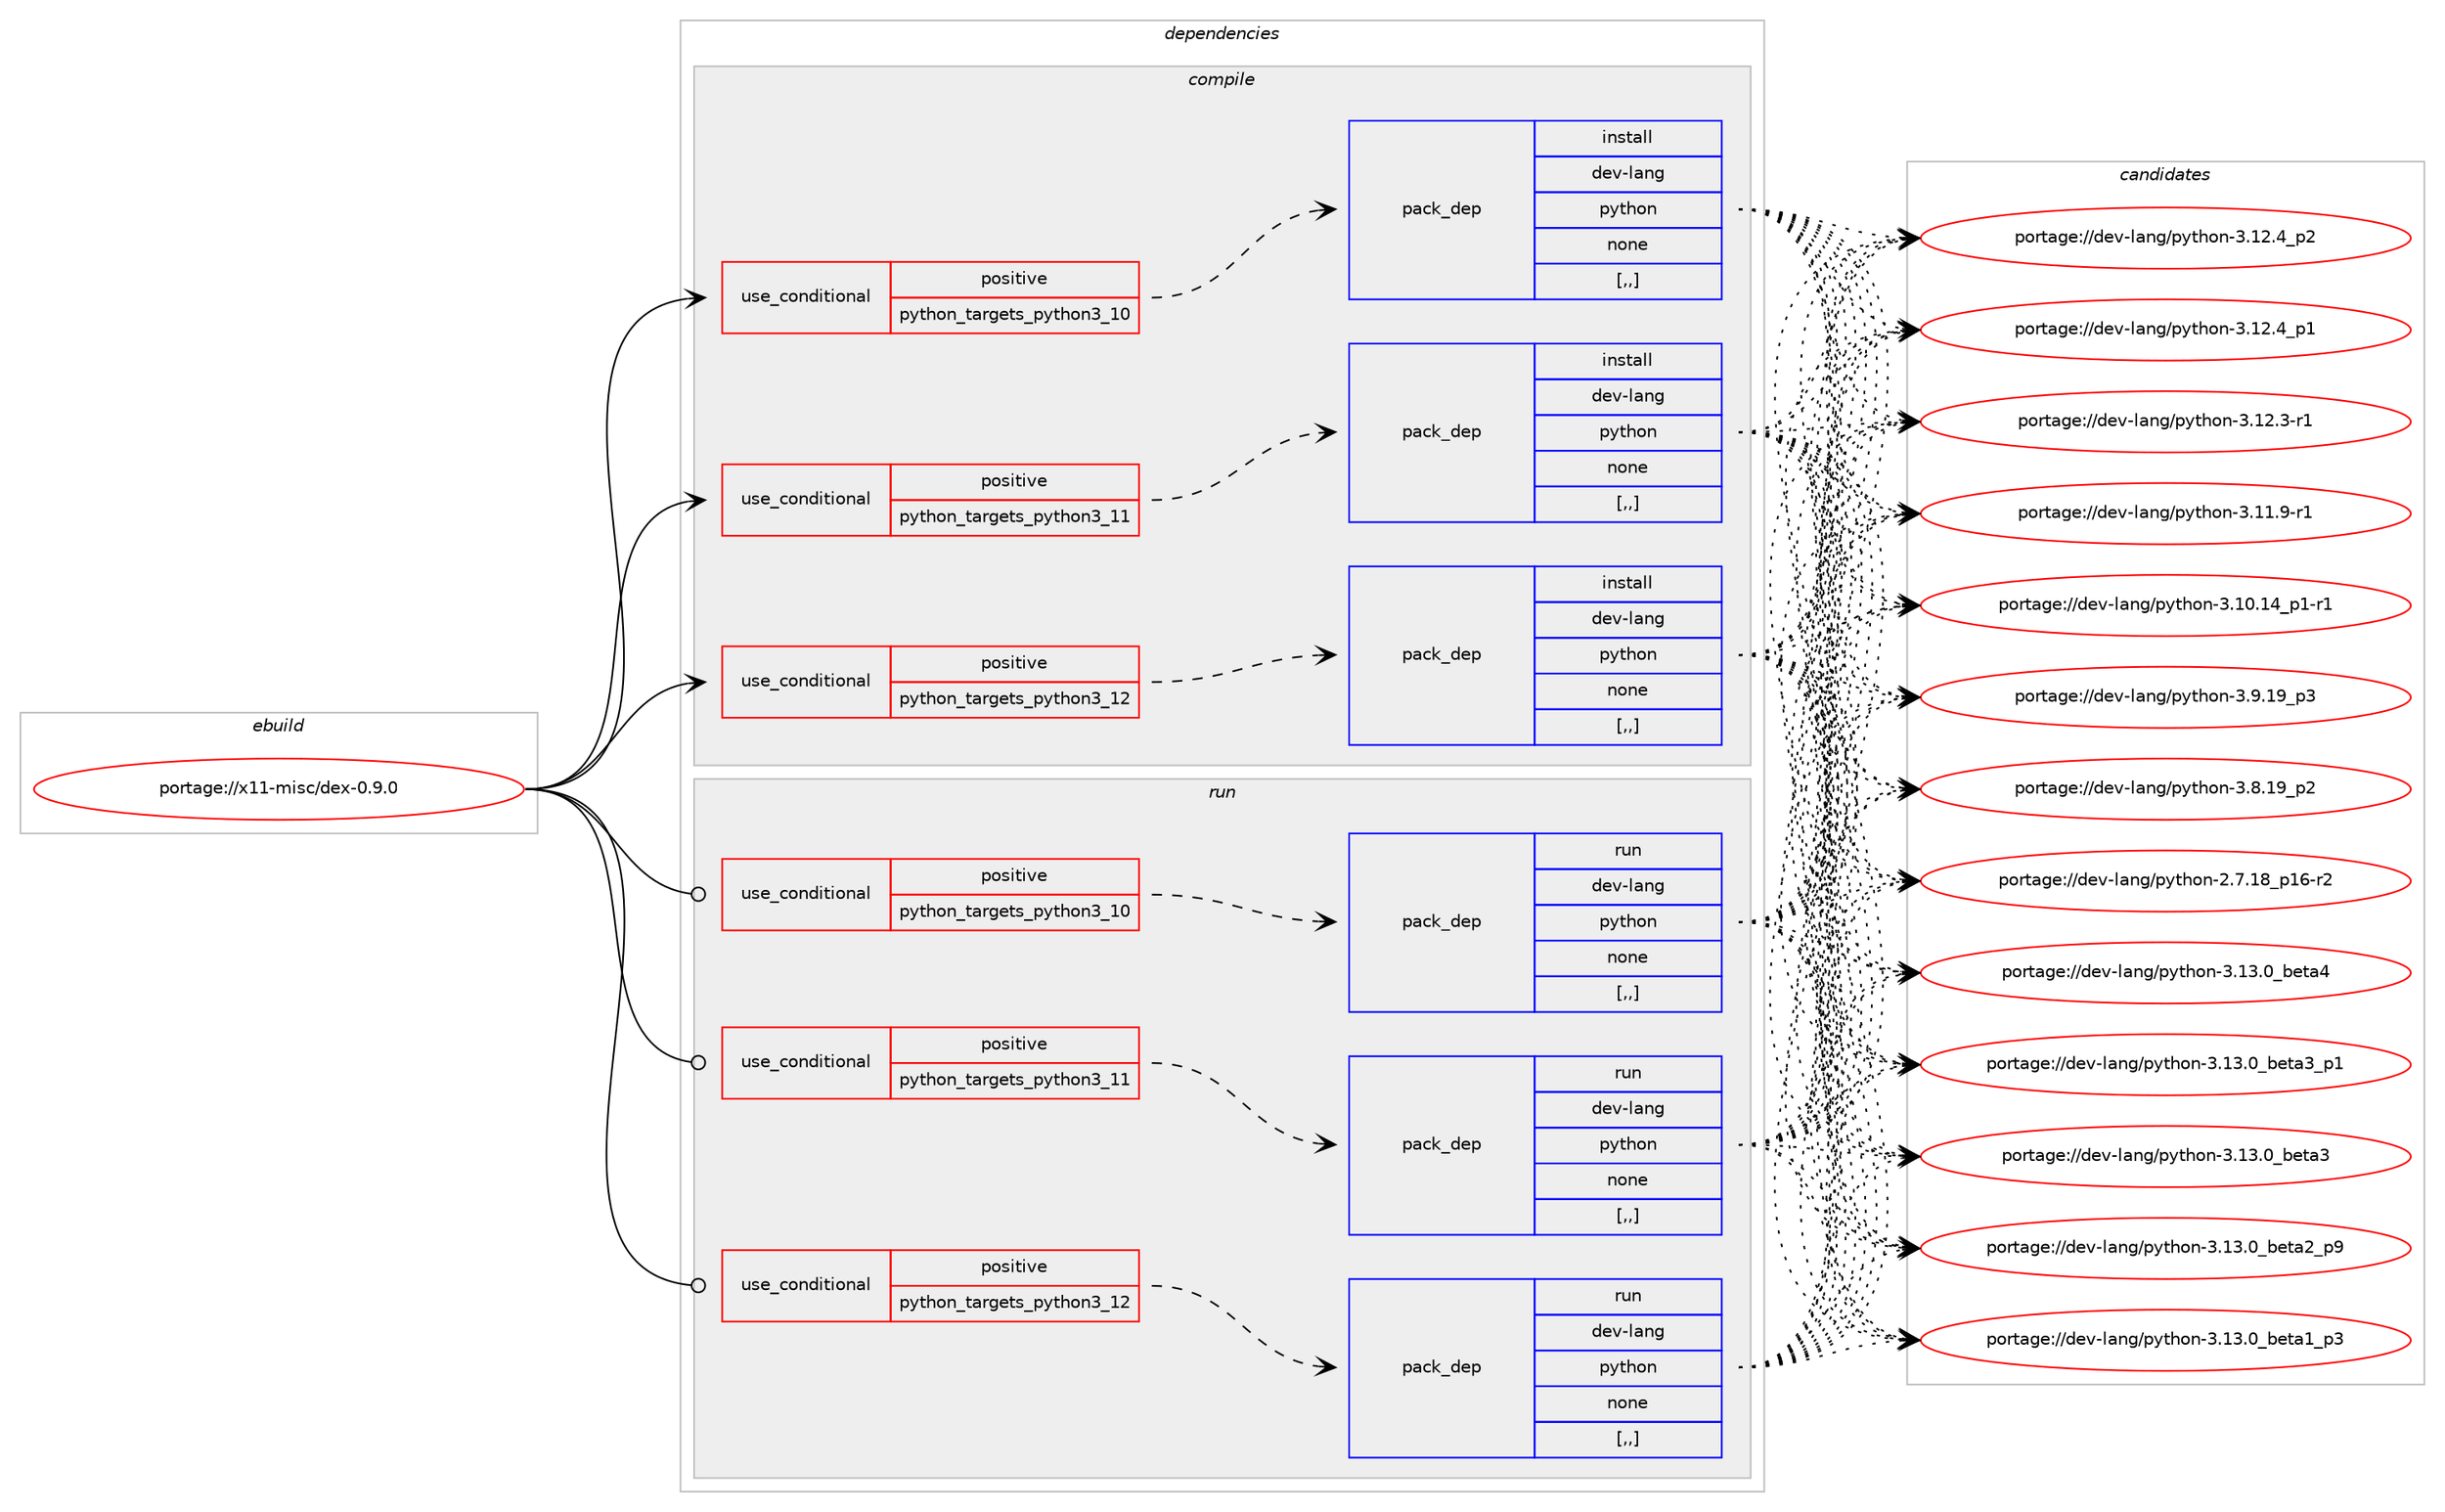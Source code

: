 digraph prolog {

# *************
# Graph options
# *************

newrank=true;
concentrate=true;
compound=true;
graph [rankdir=LR,fontname=Helvetica,fontsize=10,ranksep=1.5];#, ranksep=2.5, nodesep=0.2];
edge  [arrowhead=vee];
node  [fontname=Helvetica,fontsize=10];

# **********
# The ebuild
# **********

subgraph cluster_leftcol {
color=gray;
label=<<i>ebuild</i>>;
id [label="portage://x11-misc/dex-0.9.0", color=red, width=4, href="../x11-misc/dex-0.9.0.svg"];
}

# ****************
# The dependencies
# ****************

subgraph cluster_midcol {
color=gray;
label=<<i>dependencies</i>>;
subgraph cluster_compile {
fillcolor="#eeeeee";
style=filled;
label=<<i>compile</i>>;
subgraph cond122150 {
dependency460071 [label=<<TABLE BORDER="0" CELLBORDER="1" CELLSPACING="0" CELLPADDING="4"><TR><TD ROWSPAN="3" CELLPADDING="10">use_conditional</TD></TR><TR><TD>positive</TD></TR><TR><TD>python_targets_python3_10</TD></TR></TABLE>>, shape=none, color=red];
subgraph pack334538 {
dependency460072 [label=<<TABLE BORDER="0" CELLBORDER="1" CELLSPACING="0" CELLPADDING="4" WIDTH="220"><TR><TD ROWSPAN="6" CELLPADDING="30">pack_dep</TD></TR><TR><TD WIDTH="110">install</TD></TR><TR><TD>dev-lang</TD></TR><TR><TD>python</TD></TR><TR><TD>none</TD></TR><TR><TD>[,,]</TD></TR></TABLE>>, shape=none, color=blue];
}
dependency460071:e -> dependency460072:w [weight=20,style="dashed",arrowhead="vee"];
}
id:e -> dependency460071:w [weight=20,style="solid",arrowhead="vee"];
subgraph cond122151 {
dependency460073 [label=<<TABLE BORDER="0" CELLBORDER="1" CELLSPACING="0" CELLPADDING="4"><TR><TD ROWSPAN="3" CELLPADDING="10">use_conditional</TD></TR><TR><TD>positive</TD></TR><TR><TD>python_targets_python3_11</TD></TR></TABLE>>, shape=none, color=red];
subgraph pack334539 {
dependency460074 [label=<<TABLE BORDER="0" CELLBORDER="1" CELLSPACING="0" CELLPADDING="4" WIDTH="220"><TR><TD ROWSPAN="6" CELLPADDING="30">pack_dep</TD></TR><TR><TD WIDTH="110">install</TD></TR><TR><TD>dev-lang</TD></TR><TR><TD>python</TD></TR><TR><TD>none</TD></TR><TR><TD>[,,]</TD></TR></TABLE>>, shape=none, color=blue];
}
dependency460073:e -> dependency460074:w [weight=20,style="dashed",arrowhead="vee"];
}
id:e -> dependency460073:w [weight=20,style="solid",arrowhead="vee"];
subgraph cond122152 {
dependency460075 [label=<<TABLE BORDER="0" CELLBORDER="1" CELLSPACING="0" CELLPADDING="4"><TR><TD ROWSPAN="3" CELLPADDING="10">use_conditional</TD></TR><TR><TD>positive</TD></TR><TR><TD>python_targets_python3_12</TD></TR></TABLE>>, shape=none, color=red];
subgraph pack334540 {
dependency460076 [label=<<TABLE BORDER="0" CELLBORDER="1" CELLSPACING="0" CELLPADDING="4" WIDTH="220"><TR><TD ROWSPAN="6" CELLPADDING="30">pack_dep</TD></TR><TR><TD WIDTH="110">install</TD></TR><TR><TD>dev-lang</TD></TR><TR><TD>python</TD></TR><TR><TD>none</TD></TR><TR><TD>[,,]</TD></TR></TABLE>>, shape=none, color=blue];
}
dependency460075:e -> dependency460076:w [weight=20,style="dashed",arrowhead="vee"];
}
id:e -> dependency460075:w [weight=20,style="solid",arrowhead="vee"];
}
subgraph cluster_compileandrun {
fillcolor="#eeeeee";
style=filled;
label=<<i>compile and run</i>>;
}
subgraph cluster_run {
fillcolor="#eeeeee";
style=filled;
label=<<i>run</i>>;
subgraph cond122153 {
dependency460077 [label=<<TABLE BORDER="0" CELLBORDER="1" CELLSPACING="0" CELLPADDING="4"><TR><TD ROWSPAN="3" CELLPADDING="10">use_conditional</TD></TR><TR><TD>positive</TD></TR><TR><TD>python_targets_python3_10</TD></TR></TABLE>>, shape=none, color=red];
subgraph pack334541 {
dependency460078 [label=<<TABLE BORDER="0" CELLBORDER="1" CELLSPACING="0" CELLPADDING="4" WIDTH="220"><TR><TD ROWSPAN="6" CELLPADDING="30">pack_dep</TD></TR><TR><TD WIDTH="110">run</TD></TR><TR><TD>dev-lang</TD></TR><TR><TD>python</TD></TR><TR><TD>none</TD></TR><TR><TD>[,,]</TD></TR></TABLE>>, shape=none, color=blue];
}
dependency460077:e -> dependency460078:w [weight=20,style="dashed",arrowhead="vee"];
}
id:e -> dependency460077:w [weight=20,style="solid",arrowhead="odot"];
subgraph cond122154 {
dependency460079 [label=<<TABLE BORDER="0" CELLBORDER="1" CELLSPACING="0" CELLPADDING="4"><TR><TD ROWSPAN="3" CELLPADDING="10">use_conditional</TD></TR><TR><TD>positive</TD></TR><TR><TD>python_targets_python3_11</TD></TR></TABLE>>, shape=none, color=red];
subgraph pack334542 {
dependency460080 [label=<<TABLE BORDER="0" CELLBORDER="1" CELLSPACING="0" CELLPADDING="4" WIDTH="220"><TR><TD ROWSPAN="6" CELLPADDING="30">pack_dep</TD></TR><TR><TD WIDTH="110">run</TD></TR><TR><TD>dev-lang</TD></TR><TR><TD>python</TD></TR><TR><TD>none</TD></TR><TR><TD>[,,]</TD></TR></TABLE>>, shape=none, color=blue];
}
dependency460079:e -> dependency460080:w [weight=20,style="dashed",arrowhead="vee"];
}
id:e -> dependency460079:w [weight=20,style="solid",arrowhead="odot"];
subgraph cond122155 {
dependency460081 [label=<<TABLE BORDER="0" CELLBORDER="1" CELLSPACING="0" CELLPADDING="4"><TR><TD ROWSPAN="3" CELLPADDING="10">use_conditional</TD></TR><TR><TD>positive</TD></TR><TR><TD>python_targets_python3_12</TD></TR></TABLE>>, shape=none, color=red];
subgraph pack334543 {
dependency460082 [label=<<TABLE BORDER="0" CELLBORDER="1" CELLSPACING="0" CELLPADDING="4" WIDTH="220"><TR><TD ROWSPAN="6" CELLPADDING="30">pack_dep</TD></TR><TR><TD WIDTH="110">run</TD></TR><TR><TD>dev-lang</TD></TR><TR><TD>python</TD></TR><TR><TD>none</TD></TR><TR><TD>[,,]</TD></TR></TABLE>>, shape=none, color=blue];
}
dependency460081:e -> dependency460082:w [weight=20,style="dashed",arrowhead="vee"];
}
id:e -> dependency460081:w [weight=20,style="solid",arrowhead="odot"];
}
}

# **************
# The candidates
# **************

subgraph cluster_choices {
rank=same;
color=gray;
label=<<i>candidates</i>>;

subgraph choice334538 {
color=black;
nodesep=1;
choice1001011184510897110103471121211161041111104551464951464895981011169752 [label="portage://dev-lang/python-3.13.0_beta4", color=red, width=4,href="../dev-lang/python-3.13.0_beta4.svg"];
choice10010111845108971101034711212111610411111045514649514648959810111697519511249 [label="portage://dev-lang/python-3.13.0_beta3_p1", color=red, width=4,href="../dev-lang/python-3.13.0_beta3_p1.svg"];
choice1001011184510897110103471121211161041111104551464951464895981011169751 [label="portage://dev-lang/python-3.13.0_beta3", color=red, width=4,href="../dev-lang/python-3.13.0_beta3.svg"];
choice10010111845108971101034711212111610411111045514649514648959810111697509511257 [label="portage://dev-lang/python-3.13.0_beta2_p9", color=red, width=4,href="../dev-lang/python-3.13.0_beta2_p9.svg"];
choice10010111845108971101034711212111610411111045514649514648959810111697499511251 [label="portage://dev-lang/python-3.13.0_beta1_p3", color=red, width=4,href="../dev-lang/python-3.13.0_beta1_p3.svg"];
choice100101118451089711010347112121116104111110455146495046529511250 [label="portage://dev-lang/python-3.12.4_p2", color=red, width=4,href="../dev-lang/python-3.12.4_p2.svg"];
choice100101118451089711010347112121116104111110455146495046529511249 [label="portage://dev-lang/python-3.12.4_p1", color=red, width=4,href="../dev-lang/python-3.12.4_p1.svg"];
choice100101118451089711010347112121116104111110455146495046514511449 [label="portage://dev-lang/python-3.12.3-r1", color=red, width=4,href="../dev-lang/python-3.12.3-r1.svg"];
choice100101118451089711010347112121116104111110455146494946574511449 [label="portage://dev-lang/python-3.11.9-r1", color=red, width=4,href="../dev-lang/python-3.11.9-r1.svg"];
choice100101118451089711010347112121116104111110455146494846495295112494511449 [label="portage://dev-lang/python-3.10.14_p1-r1", color=red, width=4,href="../dev-lang/python-3.10.14_p1-r1.svg"];
choice100101118451089711010347112121116104111110455146574649579511251 [label="portage://dev-lang/python-3.9.19_p3", color=red, width=4,href="../dev-lang/python-3.9.19_p3.svg"];
choice100101118451089711010347112121116104111110455146564649579511250 [label="portage://dev-lang/python-3.8.19_p2", color=red, width=4,href="../dev-lang/python-3.8.19_p2.svg"];
choice100101118451089711010347112121116104111110455046554649569511249544511450 [label="portage://dev-lang/python-2.7.18_p16-r2", color=red, width=4,href="../dev-lang/python-2.7.18_p16-r2.svg"];
dependency460072:e -> choice1001011184510897110103471121211161041111104551464951464895981011169752:w [style=dotted,weight="100"];
dependency460072:e -> choice10010111845108971101034711212111610411111045514649514648959810111697519511249:w [style=dotted,weight="100"];
dependency460072:e -> choice1001011184510897110103471121211161041111104551464951464895981011169751:w [style=dotted,weight="100"];
dependency460072:e -> choice10010111845108971101034711212111610411111045514649514648959810111697509511257:w [style=dotted,weight="100"];
dependency460072:e -> choice10010111845108971101034711212111610411111045514649514648959810111697499511251:w [style=dotted,weight="100"];
dependency460072:e -> choice100101118451089711010347112121116104111110455146495046529511250:w [style=dotted,weight="100"];
dependency460072:e -> choice100101118451089711010347112121116104111110455146495046529511249:w [style=dotted,weight="100"];
dependency460072:e -> choice100101118451089711010347112121116104111110455146495046514511449:w [style=dotted,weight="100"];
dependency460072:e -> choice100101118451089711010347112121116104111110455146494946574511449:w [style=dotted,weight="100"];
dependency460072:e -> choice100101118451089711010347112121116104111110455146494846495295112494511449:w [style=dotted,weight="100"];
dependency460072:e -> choice100101118451089711010347112121116104111110455146574649579511251:w [style=dotted,weight="100"];
dependency460072:e -> choice100101118451089711010347112121116104111110455146564649579511250:w [style=dotted,weight="100"];
dependency460072:e -> choice100101118451089711010347112121116104111110455046554649569511249544511450:w [style=dotted,weight="100"];
}
subgraph choice334539 {
color=black;
nodesep=1;
choice1001011184510897110103471121211161041111104551464951464895981011169752 [label="portage://dev-lang/python-3.13.0_beta4", color=red, width=4,href="../dev-lang/python-3.13.0_beta4.svg"];
choice10010111845108971101034711212111610411111045514649514648959810111697519511249 [label="portage://dev-lang/python-3.13.0_beta3_p1", color=red, width=4,href="../dev-lang/python-3.13.0_beta3_p1.svg"];
choice1001011184510897110103471121211161041111104551464951464895981011169751 [label="portage://dev-lang/python-3.13.0_beta3", color=red, width=4,href="../dev-lang/python-3.13.0_beta3.svg"];
choice10010111845108971101034711212111610411111045514649514648959810111697509511257 [label="portage://dev-lang/python-3.13.0_beta2_p9", color=red, width=4,href="../dev-lang/python-3.13.0_beta2_p9.svg"];
choice10010111845108971101034711212111610411111045514649514648959810111697499511251 [label="portage://dev-lang/python-3.13.0_beta1_p3", color=red, width=4,href="../dev-lang/python-3.13.0_beta1_p3.svg"];
choice100101118451089711010347112121116104111110455146495046529511250 [label="portage://dev-lang/python-3.12.4_p2", color=red, width=4,href="../dev-lang/python-3.12.4_p2.svg"];
choice100101118451089711010347112121116104111110455146495046529511249 [label="portage://dev-lang/python-3.12.4_p1", color=red, width=4,href="../dev-lang/python-3.12.4_p1.svg"];
choice100101118451089711010347112121116104111110455146495046514511449 [label="portage://dev-lang/python-3.12.3-r1", color=red, width=4,href="../dev-lang/python-3.12.3-r1.svg"];
choice100101118451089711010347112121116104111110455146494946574511449 [label="portage://dev-lang/python-3.11.9-r1", color=red, width=4,href="../dev-lang/python-3.11.9-r1.svg"];
choice100101118451089711010347112121116104111110455146494846495295112494511449 [label="portage://dev-lang/python-3.10.14_p1-r1", color=red, width=4,href="../dev-lang/python-3.10.14_p1-r1.svg"];
choice100101118451089711010347112121116104111110455146574649579511251 [label="portage://dev-lang/python-3.9.19_p3", color=red, width=4,href="../dev-lang/python-3.9.19_p3.svg"];
choice100101118451089711010347112121116104111110455146564649579511250 [label="portage://dev-lang/python-3.8.19_p2", color=red, width=4,href="../dev-lang/python-3.8.19_p2.svg"];
choice100101118451089711010347112121116104111110455046554649569511249544511450 [label="portage://dev-lang/python-2.7.18_p16-r2", color=red, width=4,href="../dev-lang/python-2.7.18_p16-r2.svg"];
dependency460074:e -> choice1001011184510897110103471121211161041111104551464951464895981011169752:w [style=dotted,weight="100"];
dependency460074:e -> choice10010111845108971101034711212111610411111045514649514648959810111697519511249:w [style=dotted,weight="100"];
dependency460074:e -> choice1001011184510897110103471121211161041111104551464951464895981011169751:w [style=dotted,weight="100"];
dependency460074:e -> choice10010111845108971101034711212111610411111045514649514648959810111697509511257:w [style=dotted,weight="100"];
dependency460074:e -> choice10010111845108971101034711212111610411111045514649514648959810111697499511251:w [style=dotted,weight="100"];
dependency460074:e -> choice100101118451089711010347112121116104111110455146495046529511250:w [style=dotted,weight="100"];
dependency460074:e -> choice100101118451089711010347112121116104111110455146495046529511249:w [style=dotted,weight="100"];
dependency460074:e -> choice100101118451089711010347112121116104111110455146495046514511449:w [style=dotted,weight="100"];
dependency460074:e -> choice100101118451089711010347112121116104111110455146494946574511449:w [style=dotted,weight="100"];
dependency460074:e -> choice100101118451089711010347112121116104111110455146494846495295112494511449:w [style=dotted,weight="100"];
dependency460074:e -> choice100101118451089711010347112121116104111110455146574649579511251:w [style=dotted,weight="100"];
dependency460074:e -> choice100101118451089711010347112121116104111110455146564649579511250:w [style=dotted,weight="100"];
dependency460074:e -> choice100101118451089711010347112121116104111110455046554649569511249544511450:w [style=dotted,weight="100"];
}
subgraph choice334540 {
color=black;
nodesep=1;
choice1001011184510897110103471121211161041111104551464951464895981011169752 [label="portage://dev-lang/python-3.13.0_beta4", color=red, width=4,href="../dev-lang/python-3.13.0_beta4.svg"];
choice10010111845108971101034711212111610411111045514649514648959810111697519511249 [label="portage://dev-lang/python-3.13.0_beta3_p1", color=red, width=4,href="../dev-lang/python-3.13.0_beta3_p1.svg"];
choice1001011184510897110103471121211161041111104551464951464895981011169751 [label="portage://dev-lang/python-3.13.0_beta3", color=red, width=4,href="../dev-lang/python-3.13.0_beta3.svg"];
choice10010111845108971101034711212111610411111045514649514648959810111697509511257 [label="portage://dev-lang/python-3.13.0_beta2_p9", color=red, width=4,href="../dev-lang/python-3.13.0_beta2_p9.svg"];
choice10010111845108971101034711212111610411111045514649514648959810111697499511251 [label="portage://dev-lang/python-3.13.0_beta1_p3", color=red, width=4,href="../dev-lang/python-3.13.0_beta1_p3.svg"];
choice100101118451089711010347112121116104111110455146495046529511250 [label="portage://dev-lang/python-3.12.4_p2", color=red, width=4,href="../dev-lang/python-3.12.4_p2.svg"];
choice100101118451089711010347112121116104111110455146495046529511249 [label="portage://dev-lang/python-3.12.4_p1", color=red, width=4,href="../dev-lang/python-3.12.4_p1.svg"];
choice100101118451089711010347112121116104111110455146495046514511449 [label="portage://dev-lang/python-3.12.3-r1", color=red, width=4,href="../dev-lang/python-3.12.3-r1.svg"];
choice100101118451089711010347112121116104111110455146494946574511449 [label="portage://dev-lang/python-3.11.9-r1", color=red, width=4,href="../dev-lang/python-3.11.9-r1.svg"];
choice100101118451089711010347112121116104111110455146494846495295112494511449 [label="portage://dev-lang/python-3.10.14_p1-r1", color=red, width=4,href="../dev-lang/python-3.10.14_p1-r1.svg"];
choice100101118451089711010347112121116104111110455146574649579511251 [label="portage://dev-lang/python-3.9.19_p3", color=red, width=4,href="../dev-lang/python-3.9.19_p3.svg"];
choice100101118451089711010347112121116104111110455146564649579511250 [label="portage://dev-lang/python-3.8.19_p2", color=red, width=4,href="../dev-lang/python-3.8.19_p2.svg"];
choice100101118451089711010347112121116104111110455046554649569511249544511450 [label="portage://dev-lang/python-2.7.18_p16-r2", color=red, width=4,href="../dev-lang/python-2.7.18_p16-r2.svg"];
dependency460076:e -> choice1001011184510897110103471121211161041111104551464951464895981011169752:w [style=dotted,weight="100"];
dependency460076:e -> choice10010111845108971101034711212111610411111045514649514648959810111697519511249:w [style=dotted,weight="100"];
dependency460076:e -> choice1001011184510897110103471121211161041111104551464951464895981011169751:w [style=dotted,weight="100"];
dependency460076:e -> choice10010111845108971101034711212111610411111045514649514648959810111697509511257:w [style=dotted,weight="100"];
dependency460076:e -> choice10010111845108971101034711212111610411111045514649514648959810111697499511251:w [style=dotted,weight="100"];
dependency460076:e -> choice100101118451089711010347112121116104111110455146495046529511250:w [style=dotted,weight="100"];
dependency460076:e -> choice100101118451089711010347112121116104111110455146495046529511249:w [style=dotted,weight="100"];
dependency460076:e -> choice100101118451089711010347112121116104111110455146495046514511449:w [style=dotted,weight="100"];
dependency460076:e -> choice100101118451089711010347112121116104111110455146494946574511449:w [style=dotted,weight="100"];
dependency460076:e -> choice100101118451089711010347112121116104111110455146494846495295112494511449:w [style=dotted,weight="100"];
dependency460076:e -> choice100101118451089711010347112121116104111110455146574649579511251:w [style=dotted,weight="100"];
dependency460076:e -> choice100101118451089711010347112121116104111110455146564649579511250:w [style=dotted,weight="100"];
dependency460076:e -> choice100101118451089711010347112121116104111110455046554649569511249544511450:w [style=dotted,weight="100"];
}
subgraph choice334541 {
color=black;
nodesep=1;
choice1001011184510897110103471121211161041111104551464951464895981011169752 [label="portage://dev-lang/python-3.13.0_beta4", color=red, width=4,href="../dev-lang/python-3.13.0_beta4.svg"];
choice10010111845108971101034711212111610411111045514649514648959810111697519511249 [label="portage://dev-lang/python-3.13.0_beta3_p1", color=red, width=4,href="../dev-lang/python-3.13.0_beta3_p1.svg"];
choice1001011184510897110103471121211161041111104551464951464895981011169751 [label="portage://dev-lang/python-3.13.0_beta3", color=red, width=4,href="../dev-lang/python-3.13.0_beta3.svg"];
choice10010111845108971101034711212111610411111045514649514648959810111697509511257 [label="portage://dev-lang/python-3.13.0_beta2_p9", color=red, width=4,href="../dev-lang/python-3.13.0_beta2_p9.svg"];
choice10010111845108971101034711212111610411111045514649514648959810111697499511251 [label="portage://dev-lang/python-3.13.0_beta1_p3", color=red, width=4,href="../dev-lang/python-3.13.0_beta1_p3.svg"];
choice100101118451089711010347112121116104111110455146495046529511250 [label="portage://dev-lang/python-3.12.4_p2", color=red, width=4,href="../dev-lang/python-3.12.4_p2.svg"];
choice100101118451089711010347112121116104111110455146495046529511249 [label="portage://dev-lang/python-3.12.4_p1", color=red, width=4,href="../dev-lang/python-3.12.4_p1.svg"];
choice100101118451089711010347112121116104111110455146495046514511449 [label="portage://dev-lang/python-3.12.3-r1", color=red, width=4,href="../dev-lang/python-3.12.3-r1.svg"];
choice100101118451089711010347112121116104111110455146494946574511449 [label="portage://dev-lang/python-3.11.9-r1", color=red, width=4,href="../dev-lang/python-3.11.9-r1.svg"];
choice100101118451089711010347112121116104111110455146494846495295112494511449 [label="portage://dev-lang/python-3.10.14_p1-r1", color=red, width=4,href="../dev-lang/python-3.10.14_p1-r1.svg"];
choice100101118451089711010347112121116104111110455146574649579511251 [label="portage://dev-lang/python-3.9.19_p3", color=red, width=4,href="../dev-lang/python-3.9.19_p3.svg"];
choice100101118451089711010347112121116104111110455146564649579511250 [label="portage://dev-lang/python-3.8.19_p2", color=red, width=4,href="../dev-lang/python-3.8.19_p2.svg"];
choice100101118451089711010347112121116104111110455046554649569511249544511450 [label="portage://dev-lang/python-2.7.18_p16-r2", color=red, width=4,href="../dev-lang/python-2.7.18_p16-r2.svg"];
dependency460078:e -> choice1001011184510897110103471121211161041111104551464951464895981011169752:w [style=dotted,weight="100"];
dependency460078:e -> choice10010111845108971101034711212111610411111045514649514648959810111697519511249:w [style=dotted,weight="100"];
dependency460078:e -> choice1001011184510897110103471121211161041111104551464951464895981011169751:w [style=dotted,weight="100"];
dependency460078:e -> choice10010111845108971101034711212111610411111045514649514648959810111697509511257:w [style=dotted,weight="100"];
dependency460078:e -> choice10010111845108971101034711212111610411111045514649514648959810111697499511251:w [style=dotted,weight="100"];
dependency460078:e -> choice100101118451089711010347112121116104111110455146495046529511250:w [style=dotted,weight="100"];
dependency460078:e -> choice100101118451089711010347112121116104111110455146495046529511249:w [style=dotted,weight="100"];
dependency460078:e -> choice100101118451089711010347112121116104111110455146495046514511449:w [style=dotted,weight="100"];
dependency460078:e -> choice100101118451089711010347112121116104111110455146494946574511449:w [style=dotted,weight="100"];
dependency460078:e -> choice100101118451089711010347112121116104111110455146494846495295112494511449:w [style=dotted,weight="100"];
dependency460078:e -> choice100101118451089711010347112121116104111110455146574649579511251:w [style=dotted,weight="100"];
dependency460078:e -> choice100101118451089711010347112121116104111110455146564649579511250:w [style=dotted,weight="100"];
dependency460078:e -> choice100101118451089711010347112121116104111110455046554649569511249544511450:w [style=dotted,weight="100"];
}
subgraph choice334542 {
color=black;
nodesep=1;
choice1001011184510897110103471121211161041111104551464951464895981011169752 [label="portage://dev-lang/python-3.13.0_beta4", color=red, width=4,href="../dev-lang/python-3.13.0_beta4.svg"];
choice10010111845108971101034711212111610411111045514649514648959810111697519511249 [label="portage://dev-lang/python-3.13.0_beta3_p1", color=red, width=4,href="../dev-lang/python-3.13.0_beta3_p1.svg"];
choice1001011184510897110103471121211161041111104551464951464895981011169751 [label="portage://dev-lang/python-3.13.0_beta3", color=red, width=4,href="../dev-lang/python-3.13.0_beta3.svg"];
choice10010111845108971101034711212111610411111045514649514648959810111697509511257 [label="portage://dev-lang/python-3.13.0_beta2_p9", color=red, width=4,href="../dev-lang/python-3.13.0_beta2_p9.svg"];
choice10010111845108971101034711212111610411111045514649514648959810111697499511251 [label="portage://dev-lang/python-3.13.0_beta1_p3", color=red, width=4,href="../dev-lang/python-3.13.0_beta1_p3.svg"];
choice100101118451089711010347112121116104111110455146495046529511250 [label="portage://dev-lang/python-3.12.4_p2", color=red, width=4,href="../dev-lang/python-3.12.4_p2.svg"];
choice100101118451089711010347112121116104111110455146495046529511249 [label="portage://dev-lang/python-3.12.4_p1", color=red, width=4,href="../dev-lang/python-3.12.4_p1.svg"];
choice100101118451089711010347112121116104111110455146495046514511449 [label="portage://dev-lang/python-3.12.3-r1", color=red, width=4,href="../dev-lang/python-3.12.3-r1.svg"];
choice100101118451089711010347112121116104111110455146494946574511449 [label="portage://dev-lang/python-3.11.9-r1", color=red, width=4,href="../dev-lang/python-3.11.9-r1.svg"];
choice100101118451089711010347112121116104111110455146494846495295112494511449 [label="portage://dev-lang/python-3.10.14_p1-r1", color=red, width=4,href="../dev-lang/python-3.10.14_p1-r1.svg"];
choice100101118451089711010347112121116104111110455146574649579511251 [label="portage://dev-lang/python-3.9.19_p3", color=red, width=4,href="../dev-lang/python-3.9.19_p3.svg"];
choice100101118451089711010347112121116104111110455146564649579511250 [label="portage://dev-lang/python-3.8.19_p2", color=red, width=4,href="../dev-lang/python-3.8.19_p2.svg"];
choice100101118451089711010347112121116104111110455046554649569511249544511450 [label="portage://dev-lang/python-2.7.18_p16-r2", color=red, width=4,href="../dev-lang/python-2.7.18_p16-r2.svg"];
dependency460080:e -> choice1001011184510897110103471121211161041111104551464951464895981011169752:w [style=dotted,weight="100"];
dependency460080:e -> choice10010111845108971101034711212111610411111045514649514648959810111697519511249:w [style=dotted,weight="100"];
dependency460080:e -> choice1001011184510897110103471121211161041111104551464951464895981011169751:w [style=dotted,weight="100"];
dependency460080:e -> choice10010111845108971101034711212111610411111045514649514648959810111697509511257:w [style=dotted,weight="100"];
dependency460080:e -> choice10010111845108971101034711212111610411111045514649514648959810111697499511251:w [style=dotted,weight="100"];
dependency460080:e -> choice100101118451089711010347112121116104111110455146495046529511250:w [style=dotted,weight="100"];
dependency460080:e -> choice100101118451089711010347112121116104111110455146495046529511249:w [style=dotted,weight="100"];
dependency460080:e -> choice100101118451089711010347112121116104111110455146495046514511449:w [style=dotted,weight="100"];
dependency460080:e -> choice100101118451089711010347112121116104111110455146494946574511449:w [style=dotted,weight="100"];
dependency460080:e -> choice100101118451089711010347112121116104111110455146494846495295112494511449:w [style=dotted,weight="100"];
dependency460080:e -> choice100101118451089711010347112121116104111110455146574649579511251:w [style=dotted,weight="100"];
dependency460080:e -> choice100101118451089711010347112121116104111110455146564649579511250:w [style=dotted,weight="100"];
dependency460080:e -> choice100101118451089711010347112121116104111110455046554649569511249544511450:w [style=dotted,weight="100"];
}
subgraph choice334543 {
color=black;
nodesep=1;
choice1001011184510897110103471121211161041111104551464951464895981011169752 [label="portage://dev-lang/python-3.13.0_beta4", color=red, width=4,href="../dev-lang/python-3.13.0_beta4.svg"];
choice10010111845108971101034711212111610411111045514649514648959810111697519511249 [label="portage://dev-lang/python-3.13.0_beta3_p1", color=red, width=4,href="../dev-lang/python-3.13.0_beta3_p1.svg"];
choice1001011184510897110103471121211161041111104551464951464895981011169751 [label="portage://dev-lang/python-3.13.0_beta3", color=red, width=4,href="../dev-lang/python-3.13.0_beta3.svg"];
choice10010111845108971101034711212111610411111045514649514648959810111697509511257 [label="portage://dev-lang/python-3.13.0_beta2_p9", color=red, width=4,href="../dev-lang/python-3.13.0_beta2_p9.svg"];
choice10010111845108971101034711212111610411111045514649514648959810111697499511251 [label="portage://dev-lang/python-3.13.0_beta1_p3", color=red, width=4,href="../dev-lang/python-3.13.0_beta1_p3.svg"];
choice100101118451089711010347112121116104111110455146495046529511250 [label="portage://dev-lang/python-3.12.4_p2", color=red, width=4,href="../dev-lang/python-3.12.4_p2.svg"];
choice100101118451089711010347112121116104111110455146495046529511249 [label="portage://dev-lang/python-3.12.4_p1", color=red, width=4,href="../dev-lang/python-3.12.4_p1.svg"];
choice100101118451089711010347112121116104111110455146495046514511449 [label="portage://dev-lang/python-3.12.3-r1", color=red, width=4,href="../dev-lang/python-3.12.3-r1.svg"];
choice100101118451089711010347112121116104111110455146494946574511449 [label="portage://dev-lang/python-3.11.9-r1", color=red, width=4,href="../dev-lang/python-3.11.9-r1.svg"];
choice100101118451089711010347112121116104111110455146494846495295112494511449 [label="portage://dev-lang/python-3.10.14_p1-r1", color=red, width=4,href="../dev-lang/python-3.10.14_p1-r1.svg"];
choice100101118451089711010347112121116104111110455146574649579511251 [label="portage://dev-lang/python-3.9.19_p3", color=red, width=4,href="../dev-lang/python-3.9.19_p3.svg"];
choice100101118451089711010347112121116104111110455146564649579511250 [label="portage://dev-lang/python-3.8.19_p2", color=red, width=4,href="../dev-lang/python-3.8.19_p2.svg"];
choice100101118451089711010347112121116104111110455046554649569511249544511450 [label="portage://dev-lang/python-2.7.18_p16-r2", color=red, width=4,href="../dev-lang/python-2.7.18_p16-r2.svg"];
dependency460082:e -> choice1001011184510897110103471121211161041111104551464951464895981011169752:w [style=dotted,weight="100"];
dependency460082:e -> choice10010111845108971101034711212111610411111045514649514648959810111697519511249:w [style=dotted,weight="100"];
dependency460082:e -> choice1001011184510897110103471121211161041111104551464951464895981011169751:w [style=dotted,weight="100"];
dependency460082:e -> choice10010111845108971101034711212111610411111045514649514648959810111697509511257:w [style=dotted,weight="100"];
dependency460082:e -> choice10010111845108971101034711212111610411111045514649514648959810111697499511251:w [style=dotted,weight="100"];
dependency460082:e -> choice100101118451089711010347112121116104111110455146495046529511250:w [style=dotted,weight="100"];
dependency460082:e -> choice100101118451089711010347112121116104111110455146495046529511249:w [style=dotted,weight="100"];
dependency460082:e -> choice100101118451089711010347112121116104111110455146495046514511449:w [style=dotted,weight="100"];
dependency460082:e -> choice100101118451089711010347112121116104111110455146494946574511449:w [style=dotted,weight="100"];
dependency460082:e -> choice100101118451089711010347112121116104111110455146494846495295112494511449:w [style=dotted,weight="100"];
dependency460082:e -> choice100101118451089711010347112121116104111110455146574649579511251:w [style=dotted,weight="100"];
dependency460082:e -> choice100101118451089711010347112121116104111110455146564649579511250:w [style=dotted,weight="100"];
dependency460082:e -> choice100101118451089711010347112121116104111110455046554649569511249544511450:w [style=dotted,weight="100"];
}
}

}
